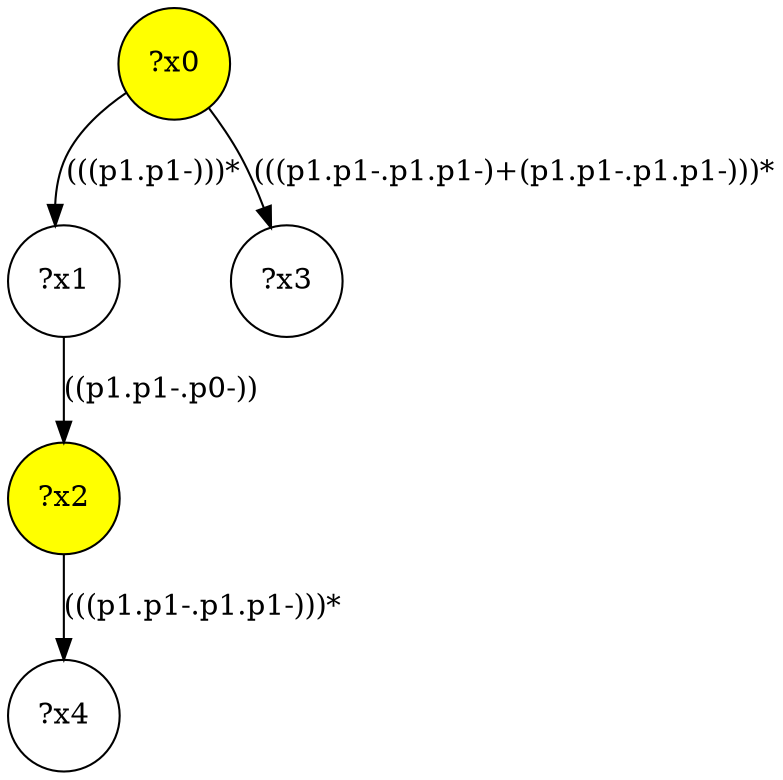 digraph g {
	x0 [fillcolor="yellow", style="filled," shape=circle, label="?x0"];
	x2 [fillcolor="yellow", style="filled," shape=circle, label="?x2"];
	x1 [shape=circle, label="?x1"];
	x0 -> x1 [label="(((p1.p1-)))*"];
	x1 -> x2 [label="((p1.p1-.p0-))"];
	x3 [shape=circle, label="?x3"];
	x0 -> x3 [label="(((p1.p1-.p1.p1-)+(p1.p1-.p1.p1-)))*"];
	x4 [shape=circle, label="?x4"];
	x2 -> x4 [label="(((p1.p1-.p1.p1-)))*"];
}
